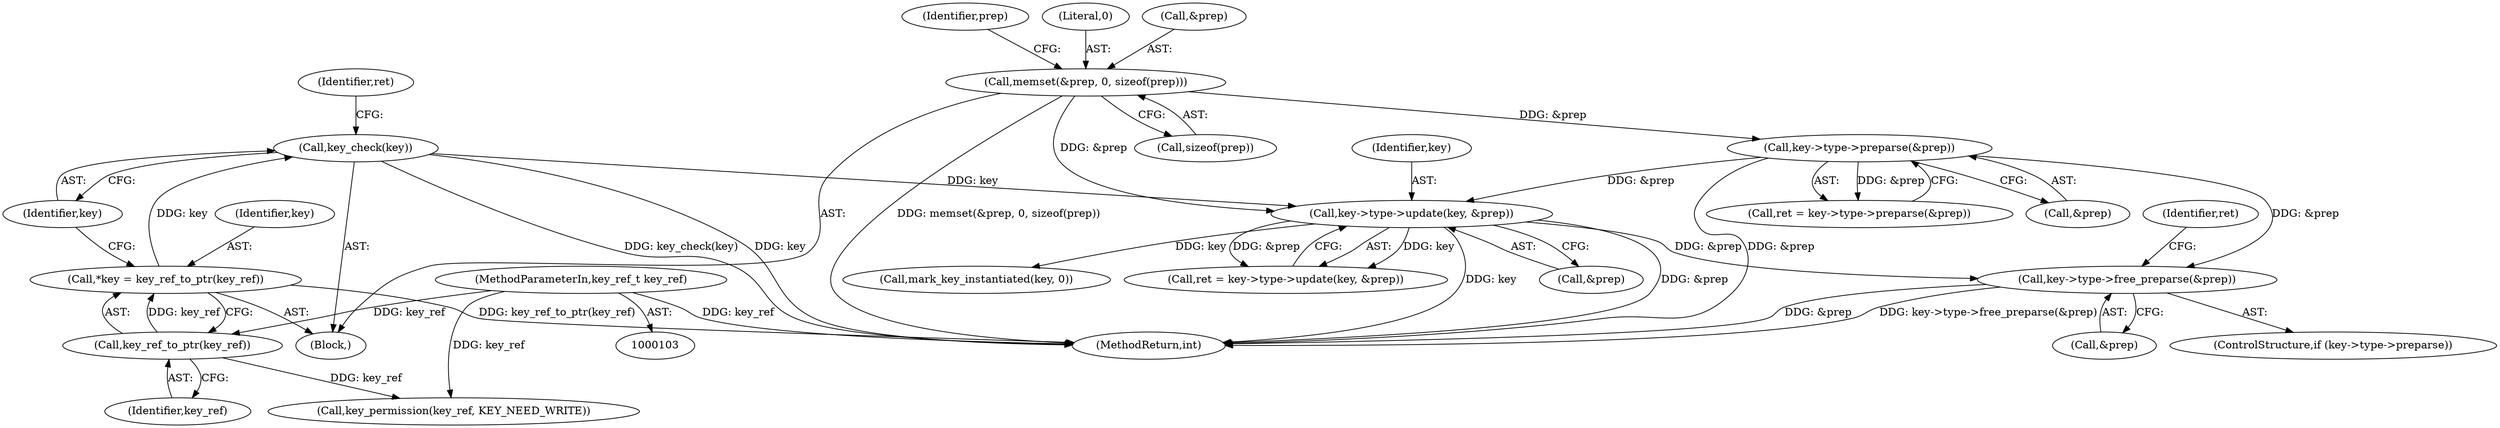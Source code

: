 digraph "0_linux_363b02dab09b3226f3bd1420dad9c72b79a42a76_7@API" {
"1000215" [label="(Call,key->type->free_preparse(&prep))"];
"1000177" [label="(Call,key->type->preparse(&prep))"];
"1000138" [label="(Call,memset(&prep, 0, sizeof(prep)))"];
"1000192" [label="(Call,key->type->update(key, &prep))"];
"1000115" [label="(Call,key_check(key))"];
"1000110" [label="(Call,*key = key_ref_to_ptr(key_ref))"];
"1000112" [label="(Call,key_ref_to_ptr(key_ref))"];
"1000104" [label="(MethodParameterIn,key_ref_t key_ref)"];
"1000192" [label="(Call,key->type->update(key, &prep))"];
"1000209" [label="(ControlStructure,if (key->type->preparse))"];
"1000113" [label="(Identifier,key_ref)"];
"1000115" [label="(Call,key_check(key))"];
"1000194" [label="(Call,&prep)"];
"1000175" [label="(Call,ret = key->type->preparse(&prep))"];
"1000190" [label="(Call,ret = key->type->update(key, &prep))"];
"1000178" [label="(Call,&prep)"];
"1000200" [label="(Call,mark_key_instantiated(key, 0))"];
"1000146" [label="(Identifier,prep)"];
"1000193" [label="(Identifier,key)"];
"1000177" [label="(Call,key->type->preparse(&prep))"];
"1000219" [label="(Identifier,ret)"];
"1000142" [label="(Call,sizeof(prep))"];
"1000118" [label="(Identifier,ret)"];
"1000138" [label="(Call,memset(&prep, 0, sizeof(prep)))"];
"1000141" [label="(Literal,0)"];
"1000216" [label="(Call,&prep)"];
"1000104" [label="(MethodParameterIn,key_ref_t key_ref)"];
"1000110" [label="(Call,*key = key_ref_to_ptr(key_ref))"];
"1000111" [label="(Identifier,key)"];
"1000116" [label="(Identifier,key)"];
"1000107" [label="(Block,)"];
"1000139" [label="(Call,&prep)"];
"1000119" [label="(Call,key_permission(key_ref, KEY_NEED_WRITE))"];
"1000220" [label="(MethodReturn,int)"];
"1000215" [label="(Call,key->type->free_preparse(&prep))"];
"1000112" [label="(Call,key_ref_to_ptr(key_ref))"];
"1000215" -> "1000209"  [label="AST: "];
"1000215" -> "1000216"  [label="CFG: "];
"1000216" -> "1000215"  [label="AST: "];
"1000219" -> "1000215"  [label="CFG: "];
"1000215" -> "1000220"  [label="DDG: &prep"];
"1000215" -> "1000220"  [label="DDG: key->type->free_preparse(&prep)"];
"1000177" -> "1000215"  [label="DDG: &prep"];
"1000192" -> "1000215"  [label="DDG: &prep"];
"1000177" -> "1000175"  [label="AST: "];
"1000177" -> "1000178"  [label="CFG: "];
"1000178" -> "1000177"  [label="AST: "];
"1000175" -> "1000177"  [label="CFG: "];
"1000177" -> "1000220"  [label="DDG: &prep"];
"1000177" -> "1000175"  [label="DDG: &prep"];
"1000138" -> "1000177"  [label="DDG: &prep"];
"1000177" -> "1000192"  [label="DDG: &prep"];
"1000138" -> "1000107"  [label="AST: "];
"1000138" -> "1000142"  [label="CFG: "];
"1000139" -> "1000138"  [label="AST: "];
"1000141" -> "1000138"  [label="AST: "];
"1000142" -> "1000138"  [label="AST: "];
"1000146" -> "1000138"  [label="CFG: "];
"1000138" -> "1000220"  [label="DDG: memset(&prep, 0, sizeof(prep))"];
"1000138" -> "1000192"  [label="DDG: &prep"];
"1000192" -> "1000190"  [label="AST: "];
"1000192" -> "1000194"  [label="CFG: "];
"1000193" -> "1000192"  [label="AST: "];
"1000194" -> "1000192"  [label="AST: "];
"1000190" -> "1000192"  [label="CFG: "];
"1000192" -> "1000220"  [label="DDG: &prep"];
"1000192" -> "1000220"  [label="DDG: key"];
"1000192" -> "1000190"  [label="DDG: key"];
"1000192" -> "1000190"  [label="DDG: &prep"];
"1000115" -> "1000192"  [label="DDG: key"];
"1000192" -> "1000200"  [label="DDG: key"];
"1000115" -> "1000107"  [label="AST: "];
"1000115" -> "1000116"  [label="CFG: "];
"1000116" -> "1000115"  [label="AST: "];
"1000118" -> "1000115"  [label="CFG: "];
"1000115" -> "1000220"  [label="DDG: key_check(key)"];
"1000115" -> "1000220"  [label="DDG: key"];
"1000110" -> "1000115"  [label="DDG: key"];
"1000110" -> "1000107"  [label="AST: "];
"1000110" -> "1000112"  [label="CFG: "];
"1000111" -> "1000110"  [label="AST: "];
"1000112" -> "1000110"  [label="AST: "];
"1000116" -> "1000110"  [label="CFG: "];
"1000110" -> "1000220"  [label="DDG: key_ref_to_ptr(key_ref)"];
"1000112" -> "1000110"  [label="DDG: key_ref"];
"1000112" -> "1000113"  [label="CFG: "];
"1000113" -> "1000112"  [label="AST: "];
"1000104" -> "1000112"  [label="DDG: key_ref"];
"1000112" -> "1000119"  [label="DDG: key_ref"];
"1000104" -> "1000103"  [label="AST: "];
"1000104" -> "1000220"  [label="DDG: key_ref"];
"1000104" -> "1000119"  [label="DDG: key_ref"];
}
